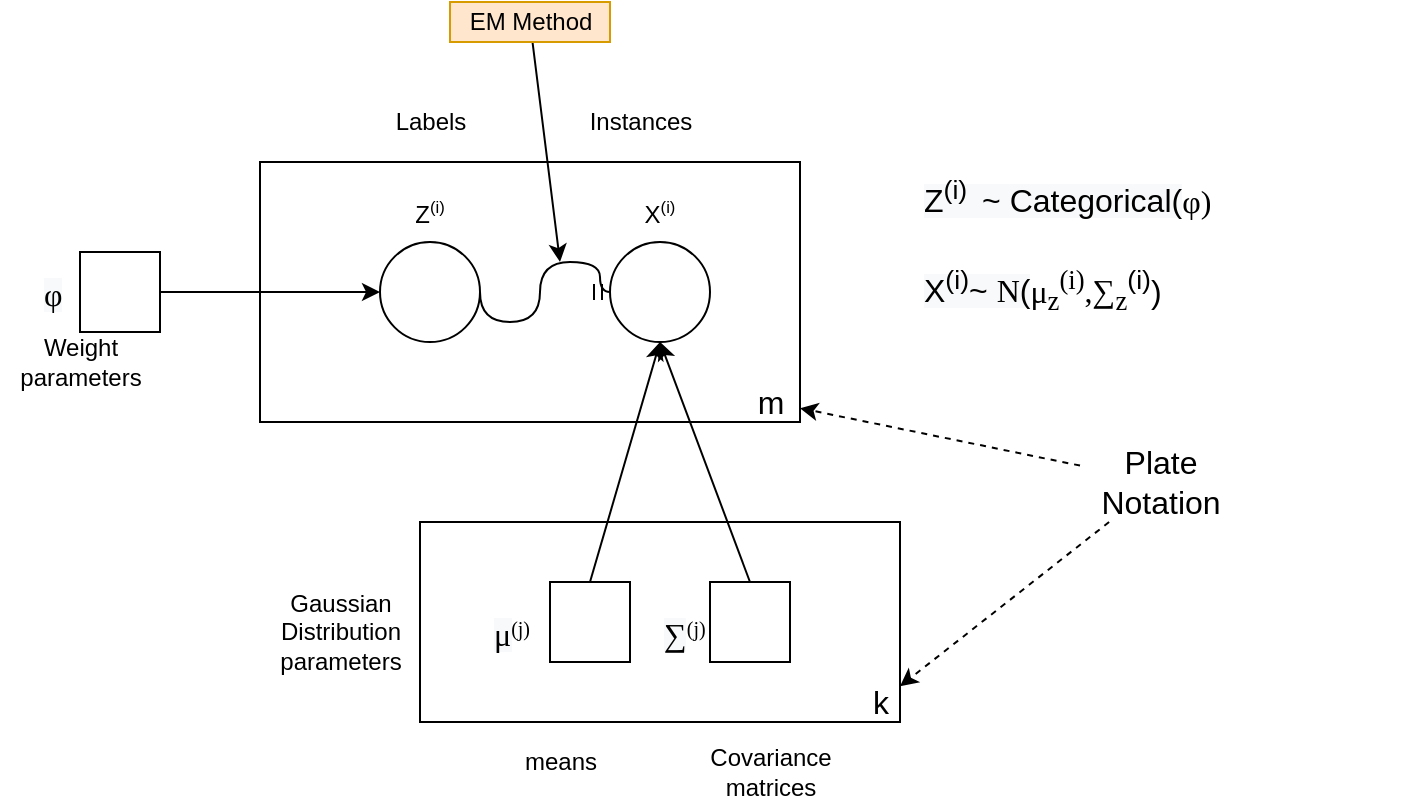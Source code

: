 <mxfile version="15.4.0" type="device"><diagram id="MOAPVUxXBPsRDunj4FCP" name="第 1 页"><mxGraphModel dx="449" dy="487" grid="1" gridSize="10" guides="1" tooltips="1" connect="1" arrows="1" fold="1" page="1" pageScale="1" pageWidth="1169" pageHeight="827" math="1" shadow="0"><root><mxCell id="0"/><mxCell id="1" parent="0"/><mxCell id="D8nEaHhoz7YzKo31jmZR-18" value="" style="rounded=0;whiteSpace=wrap;html=1;" parent="1" vertex="1"><mxGeometry x="440" y="390" width="240" height="100" as="geometry"/></mxCell><mxCell id="D8nEaHhoz7YzKo31jmZR-6" value="" style="rounded=0;whiteSpace=wrap;html=1;" parent="1" vertex="1"><mxGeometry x="360" y="210" width="270" height="130" as="geometry"/></mxCell><mxCell id="D8nEaHhoz7YzKo31jmZR-44" style="rounded=0;orthogonalLoop=1;jettySize=auto;html=1;exitX=0.5;exitY=0;exitDx=0;exitDy=0;entryX=0.5;entryY=1;entryDx=0;entryDy=0;" parent="1" source="D8nEaHhoz7YzKo31jmZR-10" target="D8nEaHhoz7YzKo31jmZR-22" edge="1"><mxGeometry relative="1" as="geometry"/></mxCell><mxCell id="D8nEaHhoz7YzKo31jmZR-10" value="" style="whiteSpace=wrap;html=1;aspect=fixed;" parent="1" vertex="1"><mxGeometry x="505" y="420" width="40" height="40" as="geometry"/></mxCell><mxCell id="D8nEaHhoz7YzKo31jmZR-46" style="edgeStyle=none;rounded=0;orthogonalLoop=1;jettySize=auto;html=1;exitX=0.5;exitY=0;exitDx=0;exitDy=0;entryX=0.5;entryY=1;entryDx=0;entryDy=0;" parent="1" source="D8nEaHhoz7YzKo31jmZR-12" target="D8nEaHhoz7YzKo31jmZR-22" edge="1"><mxGeometry relative="1" as="geometry"/></mxCell><mxCell id="D8nEaHhoz7YzKo31jmZR-12" value="" style="whiteSpace=wrap;html=1;aspect=fixed;" parent="1" vertex="1"><mxGeometry x="585" y="420" width="40" height="40" as="geometry"/></mxCell><mxCell id="D8nEaHhoz7YzKo31jmZR-43" style="edgeStyle=orthogonalEdgeStyle;rounded=0;orthogonalLoop=1;jettySize=auto;html=1;exitX=1;exitY=0.5;exitDx=0;exitDy=0;" parent="1" source="D8nEaHhoz7YzKo31jmZR-13" target="D8nEaHhoz7YzKo31jmZR-23" edge="1"><mxGeometry relative="1" as="geometry"/></mxCell><mxCell id="D8nEaHhoz7YzKo31jmZR-13" value="" style="whiteSpace=wrap;html=1;aspect=fixed;" parent="1" vertex="1"><mxGeometry x="270" y="255" width="40" height="40" as="geometry"/></mxCell><mxCell id="D8nEaHhoz7YzKo31jmZR-22" value="" style="ellipse;whiteSpace=wrap;html=1;aspect=fixed;" parent="1" vertex="1"><mxGeometry x="535" y="250" width="50" height="50" as="geometry"/></mxCell><mxCell id="D8nEaHhoz7YzKo31jmZR-51" style="edgeStyle=orthogonalEdgeStyle;rounded=0;orthogonalLoop=1;jettySize=auto;html=1;exitX=1;exitY=0.5;exitDx=0;exitDy=0;curved=1;entryX=0;entryY=0.5;entryDx=0;entryDy=0;endArrow=ERmandOne;endFill=0;" parent="1" source="D8nEaHhoz7YzKo31jmZR-23" target="D8nEaHhoz7YzKo31jmZR-22" edge="1"><mxGeometry relative="1" as="geometry"><Array as="points"><mxPoint x="470" y="290"/><mxPoint x="500" y="290"/><mxPoint x="500" y="260"/><mxPoint x="530" y="260"/><mxPoint x="530" y="275"/></Array></mxGeometry></mxCell><mxCell id="D8nEaHhoz7YzKo31jmZR-23" value="" style="ellipse;whiteSpace=wrap;html=1;aspect=fixed;" parent="1" vertex="1"><mxGeometry x="420" y="250" width="50" height="50" as="geometry"/></mxCell><mxCell id="D8nEaHhoz7YzKo31jmZR-26" value="X&lt;span style=&quot;font-size: 10px&quot;&gt;&lt;sup&gt;(i)&lt;/sup&gt;&lt;/span&gt;" style="text;html=1;strokeColor=none;fillColor=none;align=center;verticalAlign=middle;whiteSpace=wrap;rounded=0;" parent="1" vertex="1"><mxGeometry x="530" y="220" width="60" height="30" as="geometry"/></mxCell><mxCell id="D8nEaHhoz7YzKo31jmZR-27" value="Z&lt;span style=&quot;font-size: 10px&quot;&gt;&lt;sup&gt;(i)&lt;/sup&gt;&lt;/span&gt;" style="text;html=1;strokeColor=none;fillColor=none;align=center;verticalAlign=middle;whiteSpace=wrap;rounded=0;" parent="1" vertex="1"><mxGeometry x="415" y="220" width="60" height="30" as="geometry"/></mxCell><mxCell id="D8nEaHhoz7YzKo31jmZR-28" value="&lt;meta charset=&quot;utf-8&quot;&gt;&lt;span style=&quot;color: rgb(0, 0, 0); font-family: &amp;quot;microsoft yahei&amp;quot;; font-size: 16px; font-style: normal; font-weight: 400; letter-spacing: normal; text-align: center; text-indent: 0px; text-transform: none; word-spacing: 0px; background-color: rgb(248, 249, 250); display: inline; float: none;&quot;&gt;μ&lt;/span&gt;&lt;sup style=&quot;color: rgb(0, 0, 0); font-family: &amp;quot;microsoft yahei&amp;quot;; font-style: normal; font-weight: 400; letter-spacing: normal; text-align: center; text-indent: 0px; text-transform: none; word-spacing: 0px;&quot;&gt;(j)&lt;/sup&gt;" style="text;whiteSpace=wrap;html=1;" parent="1" vertex="1"><mxGeometry x="475" y="430" width="50" height="30" as="geometry"/></mxCell><mxCell id="D8nEaHhoz7YzKo31jmZR-29" value="&lt;span style=&quot;color: rgb(0 , 0 , 0) ; font-family: &amp;#34;microsoft yahei&amp;#34; ; font-size: 16px ; font-style: normal ; font-weight: 400 ; letter-spacing: normal ; text-align: center ; text-indent: 0px ; text-transform: none ; word-spacing: 0px ; background-color: rgb(248 , 249 , 250) ; display: inline ; float: none&quot;&gt;&lt;span&gt;∑&lt;/span&gt;&lt;/span&gt;&lt;sup style=&quot;color: rgb(0 , 0 , 0) ; font-family: &amp;#34;microsoft yahei&amp;#34; ; font-style: normal ; font-weight: 400 ; letter-spacing: normal ; text-align: center ; text-indent: 0px ; text-transform: none ; word-spacing: 0px&quot;&gt;(j)&lt;/sup&gt;" style="text;whiteSpace=wrap;html=1;" parent="1" vertex="1"><mxGeometry x="560" y="430" width="45" height="30" as="geometry"/></mxCell><mxCell id="D8nEaHhoz7YzKo31jmZR-30" value="&lt;span style=&quot;color: rgb(0 , 0 , 0) ; font-family: &amp;#34;microsoft yahei&amp;#34; ; font-size: 16px ; font-style: normal ; font-weight: 400 ; letter-spacing: normal ; text-align: center ; text-indent: 0px ; text-transform: none ; word-spacing: 0px ; background-color: rgb(248 , 249 , 250) ; display: inline ; float: none&quot;&gt;φ&lt;br&gt;&lt;br&gt;&lt;/span&gt;" style="text;whiteSpace=wrap;html=1;" parent="1" vertex="1"><mxGeometry x="250" y="260" width="20" height="30" as="geometry"/></mxCell><mxCell id="D8nEaHhoz7YzKo31jmZR-31" value="Weight&lt;br&gt;parameters" style="text;html=1;align=center;verticalAlign=middle;resizable=0;points=[];autosize=1;strokeColor=none;fillColor=none;" parent="1" vertex="1"><mxGeometry x="230" y="295" width="80" height="30" as="geometry"/></mxCell><mxCell id="D8nEaHhoz7YzKo31jmZR-32" value="Labels" style="text;html=1;align=center;verticalAlign=middle;resizable=0;points=[];autosize=1;strokeColor=none;fillColor=none;" parent="1" vertex="1"><mxGeometry x="420" y="180" width="50" height="20" as="geometry"/></mxCell><mxCell id="D8nEaHhoz7YzKo31jmZR-33" value="Instances" style="text;html=1;align=center;verticalAlign=middle;resizable=0;points=[];autosize=1;strokeColor=none;fillColor=none;" parent="1" vertex="1"><mxGeometry x="515" y="180" width="70" height="20" as="geometry"/></mxCell><mxCell id="D8nEaHhoz7YzKo31jmZR-34" value="&lt;font style=&quot;font-size: 16px&quot;&gt;&lt;span style=&quot;color: rgb(0 , 0 , 0) ; font-family: &amp;#34;helvetica&amp;#34; ; font-style: normal ; font-weight: 400 ; letter-spacing: normal ; text-align: center ; text-indent: 0px ; text-transform: none ; word-spacing: 0px ; background-color: rgb(248 , 249 , 250) ; display: inline ; float: none&quot;&gt;Z&lt;/span&gt;&lt;span style=&quot;color: rgb(0 , 0 , 0) ; font-family: &amp;#34;helvetica&amp;#34; ; font-style: normal ; font-weight: 400 ; letter-spacing: normal ; text-align: center ; text-indent: 0px ; text-transform: none ; word-spacing: 0px ; background-color: rgb(248 , 249 , 250)&quot;&gt;&lt;sup&gt;(i)&amp;nbsp; &lt;/sup&gt;~ Categorical(&lt;/span&gt;&lt;span style=&quot;font-family: &amp;#34;microsoft yahei&amp;#34; ; text-align: center&quot;&gt;φ)&lt;/span&gt;&lt;/font&gt;&lt;span style=&quot;color: rgb(0 , 0 , 0) ; font-family: &amp;#34;helvetica&amp;#34; ; font-style: normal ; font-weight: 400 ; letter-spacing: normal ; text-align: center ; text-indent: 0px ; text-transform: none ; word-spacing: 0px ; background-color: rgb(248 , 249 , 250) ; font-size: 10px&quot;&gt;&lt;br&gt;&lt;/span&gt;" style="text;whiteSpace=wrap;html=1;" parent="1" vertex="1"><mxGeometry x="690" y="210" width="170" height="30" as="geometry"/></mxCell><mxCell id="D8nEaHhoz7YzKo31jmZR-35" value="&lt;font style=&quot;font-size: 16px&quot;&gt;&lt;span style=&quot;color: rgb(0 , 0 , 0) ; font-family: &amp;#34;helvetica&amp;#34; ; font-style: normal ; font-weight: 400 ; letter-spacing: normal ; text-align: center ; text-indent: 0px ; text-transform: none ; word-spacing: 0px ; background-color: rgb(248 , 249 , 250) ; display: inline ; float: none&quot;&gt;X&lt;/span&gt;&lt;span style=&quot;color: rgb(0 , 0 , 0) ; font-family: &amp;#34;helvetica&amp;#34; ; font-style: normal ; font-weight: 400 ; letter-spacing: normal ; text-align: center ; text-indent: 0px ; text-transform: none ; word-spacing: 0px ; background-color: rgb(248 , 249 , 250)&quot;&gt;&lt;sup&gt;(i)&lt;/sup&gt;~ &lt;/span&gt;&lt;span style=&quot;color: rgb(0 , 0 , 0) ; font-style: normal ; font-weight: 400 ; letter-spacing: normal ; text-align: center ; text-indent: 0px ; text-transform: none ; word-spacing: 0px ; background-color: rgb(248 , 249 , 250)&quot;&gt;&lt;font face=&quot;Times New Roman&quot; style=&quot;font-size: 16px&quot;&gt;N&lt;/font&gt;&lt;/span&gt;&lt;span style=&quot;color: rgb(0 , 0 , 0) ; font-family: &amp;#34;helvetica&amp;#34; ; font-style: normal ; font-weight: 400 ; letter-spacing: normal ; text-align: center ; text-indent: 0px ; text-transform: none ; word-spacing: 0px ; background-color: rgb(248 , 249 , 250)&quot;&gt;(&lt;/span&gt;&lt;span style=&quot;font-family: &amp;#34;microsoft yahei&amp;#34; ; text-align: center&quot;&gt;μ&lt;/span&gt;&lt;span style=&quot;font-family: &amp;#34;microsoft yahei&amp;#34; ; text-align: center&quot;&gt;&lt;sub&gt;z&lt;/sub&gt;&lt;sup&gt;(i)&lt;/sup&gt;,&lt;/span&gt;&lt;span style=&quot;text-align: center&quot;&gt;&lt;font face=&quot;microsoft yahei&quot; style=&quot;font-size: 16px&quot;&gt;∑&lt;/font&gt;&lt;sub style=&quot;font-family: &amp;#34;microsoft yahei&amp;#34;&quot;&gt;z&lt;/sub&gt;&lt;font face=&quot;helvetica&quot; style=&quot;font-size: 16px&quot;&gt;&lt;sup&gt;(i)&lt;/sup&gt;&lt;/font&gt;&lt;/span&gt;&lt;span style=&quot;font-family: &amp;#34;helvetica&amp;#34; ; text-align: center&quot;&gt;)&lt;/span&gt;&lt;span style=&quot;text-align: center&quot;&gt;&lt;font face=&quot;helvetica&quot; style=&quot;font-size: 16px&quot;&gt;&lt;sup&gt;&lt;br style=&quot;font-size: 16px&quot;&gt;&amp;nbsp;&lt;/sup&gt;&lt;/font&gt;&lt;/span&gt;&lt;/font&gt;" style="text;whiteSpace=wrap;html=1;" parent="1" vertex="1"><mxGeometry x="690" y="255" width="250" height="30" as="geometry"/></mxCell><mxCell id="D8nEaHhoz7YzKo31jmZR-37" value="&lt;font style=&quot;font-size: 16px&quot;&gt;m&lt;/font&gt;" style="text;html=1;align=center;verticalAlign=middle;resizable=0;points=[];autosize=1;strokeColor=none;fillColor=none;" parent="1" vertex="1"><mxGeometry x="600" y="320" width="30" height="20" as="geometry"/></mxCell><mxCell id="D8nEaHhoz7YzKo31jmZR-38" value="&lt;font style=&quot;font-size: 16px&quot;&gt;k&lt;/font&gt;" style="text;html=1;align=center;verticalAlign=middle;resizable=0;points=[];autosize=1;strokeColor=none;fillColor=none;" parent="1" vertex="1"><mxGeometry x="660" y="470" width="20" height="20" as="geometry"/></mxCell><mxCell id="D8nEaHhoz7YzKo31jmZR-49" style="edgeStyle=none;rounded=0;orthogonalLoop=1;jettySize=auto;html=1;dashed=1;" parent="1" source="D8nEaHhoz7YzKo31jmZR-39" target="D8nEaHhoz7YzKo31jmZR-38" edge="1"><mxGeometry relative="1" as="geometry"/></mxCell><mxCell id="D8nEaHhoz7YzKo31jmZR-50" style="edgeStyle=none;rounded=0;orthogonalLoop=1;jettySize=auto;html=1;dashed=1;" parent="1" source="D8nEaHhoz7YzKo31jmZR-39" target="D8nEaHhoz7YzKo31jmZR-37" edge="1"><mxGeometry relative="1" as="geometry"/></mxCell><mxCell id="D8nEaHhoz7YzKo31jmZR-39" value="&lt;font style=&quot;font-size: 16px&quot;&gt;Plate&lt;br&gt;Notation&lt;/font&gt;" style="text;html=1;align=center;verticalAlign=middle;resizable=0;points=[];autosize=1;strokeColor=none;fillColor=none;" parent="1" vertex="1"><mxGeometry x="770" y="350" width="80" height="40" as="geometry"/></mxCell><mxCell id="D8nEaHhoz7YzKo31jmZR-40" value="Gaussian&lt;br&gt;Distribution&lt;br&gt;parameters" style="text;html=1;align=center;verticalAlign=middle;resizable=0;points=[];autosize=1;strokeColor=none;fillColor=none;" parent="1" vertex="1"><mxGeometry x="360" y="420" width="80" height="50" as="geometry"/></mxCell><mxCell id="D8nEaHhoz7YzKo31jmZR-41" value="means" style="text;html=1;align=center;verticalAlign=middle;resizable=0;points=[];autosize=1;strokeColor=none;fillColor=none;" parent="1" vertex="1"><mxGeometry x="485" y="500" width="50" height="20" as="geometry"/></mxCell><mxCell id="D8nEaHhoz7YzKo31jmZR-42" value="Covariance&lt;br&gt;matrices" style="text;html=1;align=center;verticalAlign=middle;resizable=0;points=[];autosize=1;strokeColor=none;fillColor=none;" parent="1" vertex="1"><mxGeometry x="575" y="500" width="80" height="30" as="geometry"/></mxCell><mxCell id="Yr0SeQm8E5mfjTsUGB5G-2" style="rounded=0;orthogonalLoop=1;jettySize=auto;html=1;" edge="1" parent="1" source="Yr0SeQm8E5mfjTsUGB5G-1"><mxGeometry relative="1" as="geometry"><mxPoint x="510" y="260" as="targetPoint"/></mxGeometry></mxCell><mxCell id="Yr0SeQm8E5mfjTsUGB5G-1" value="EM Method" style="text;html=1;align=center;verticalAlign=middle;resizable=0;points=[];autosize=1;strokeColor=#d79b00;fillColor=#ffe6cc;" vertex="1" parent="1"><mxGeometry x="455" y="130" width="80" height="20" as="geometry"/></mxCell></root></mxGraphModel></diagram></mxfile>